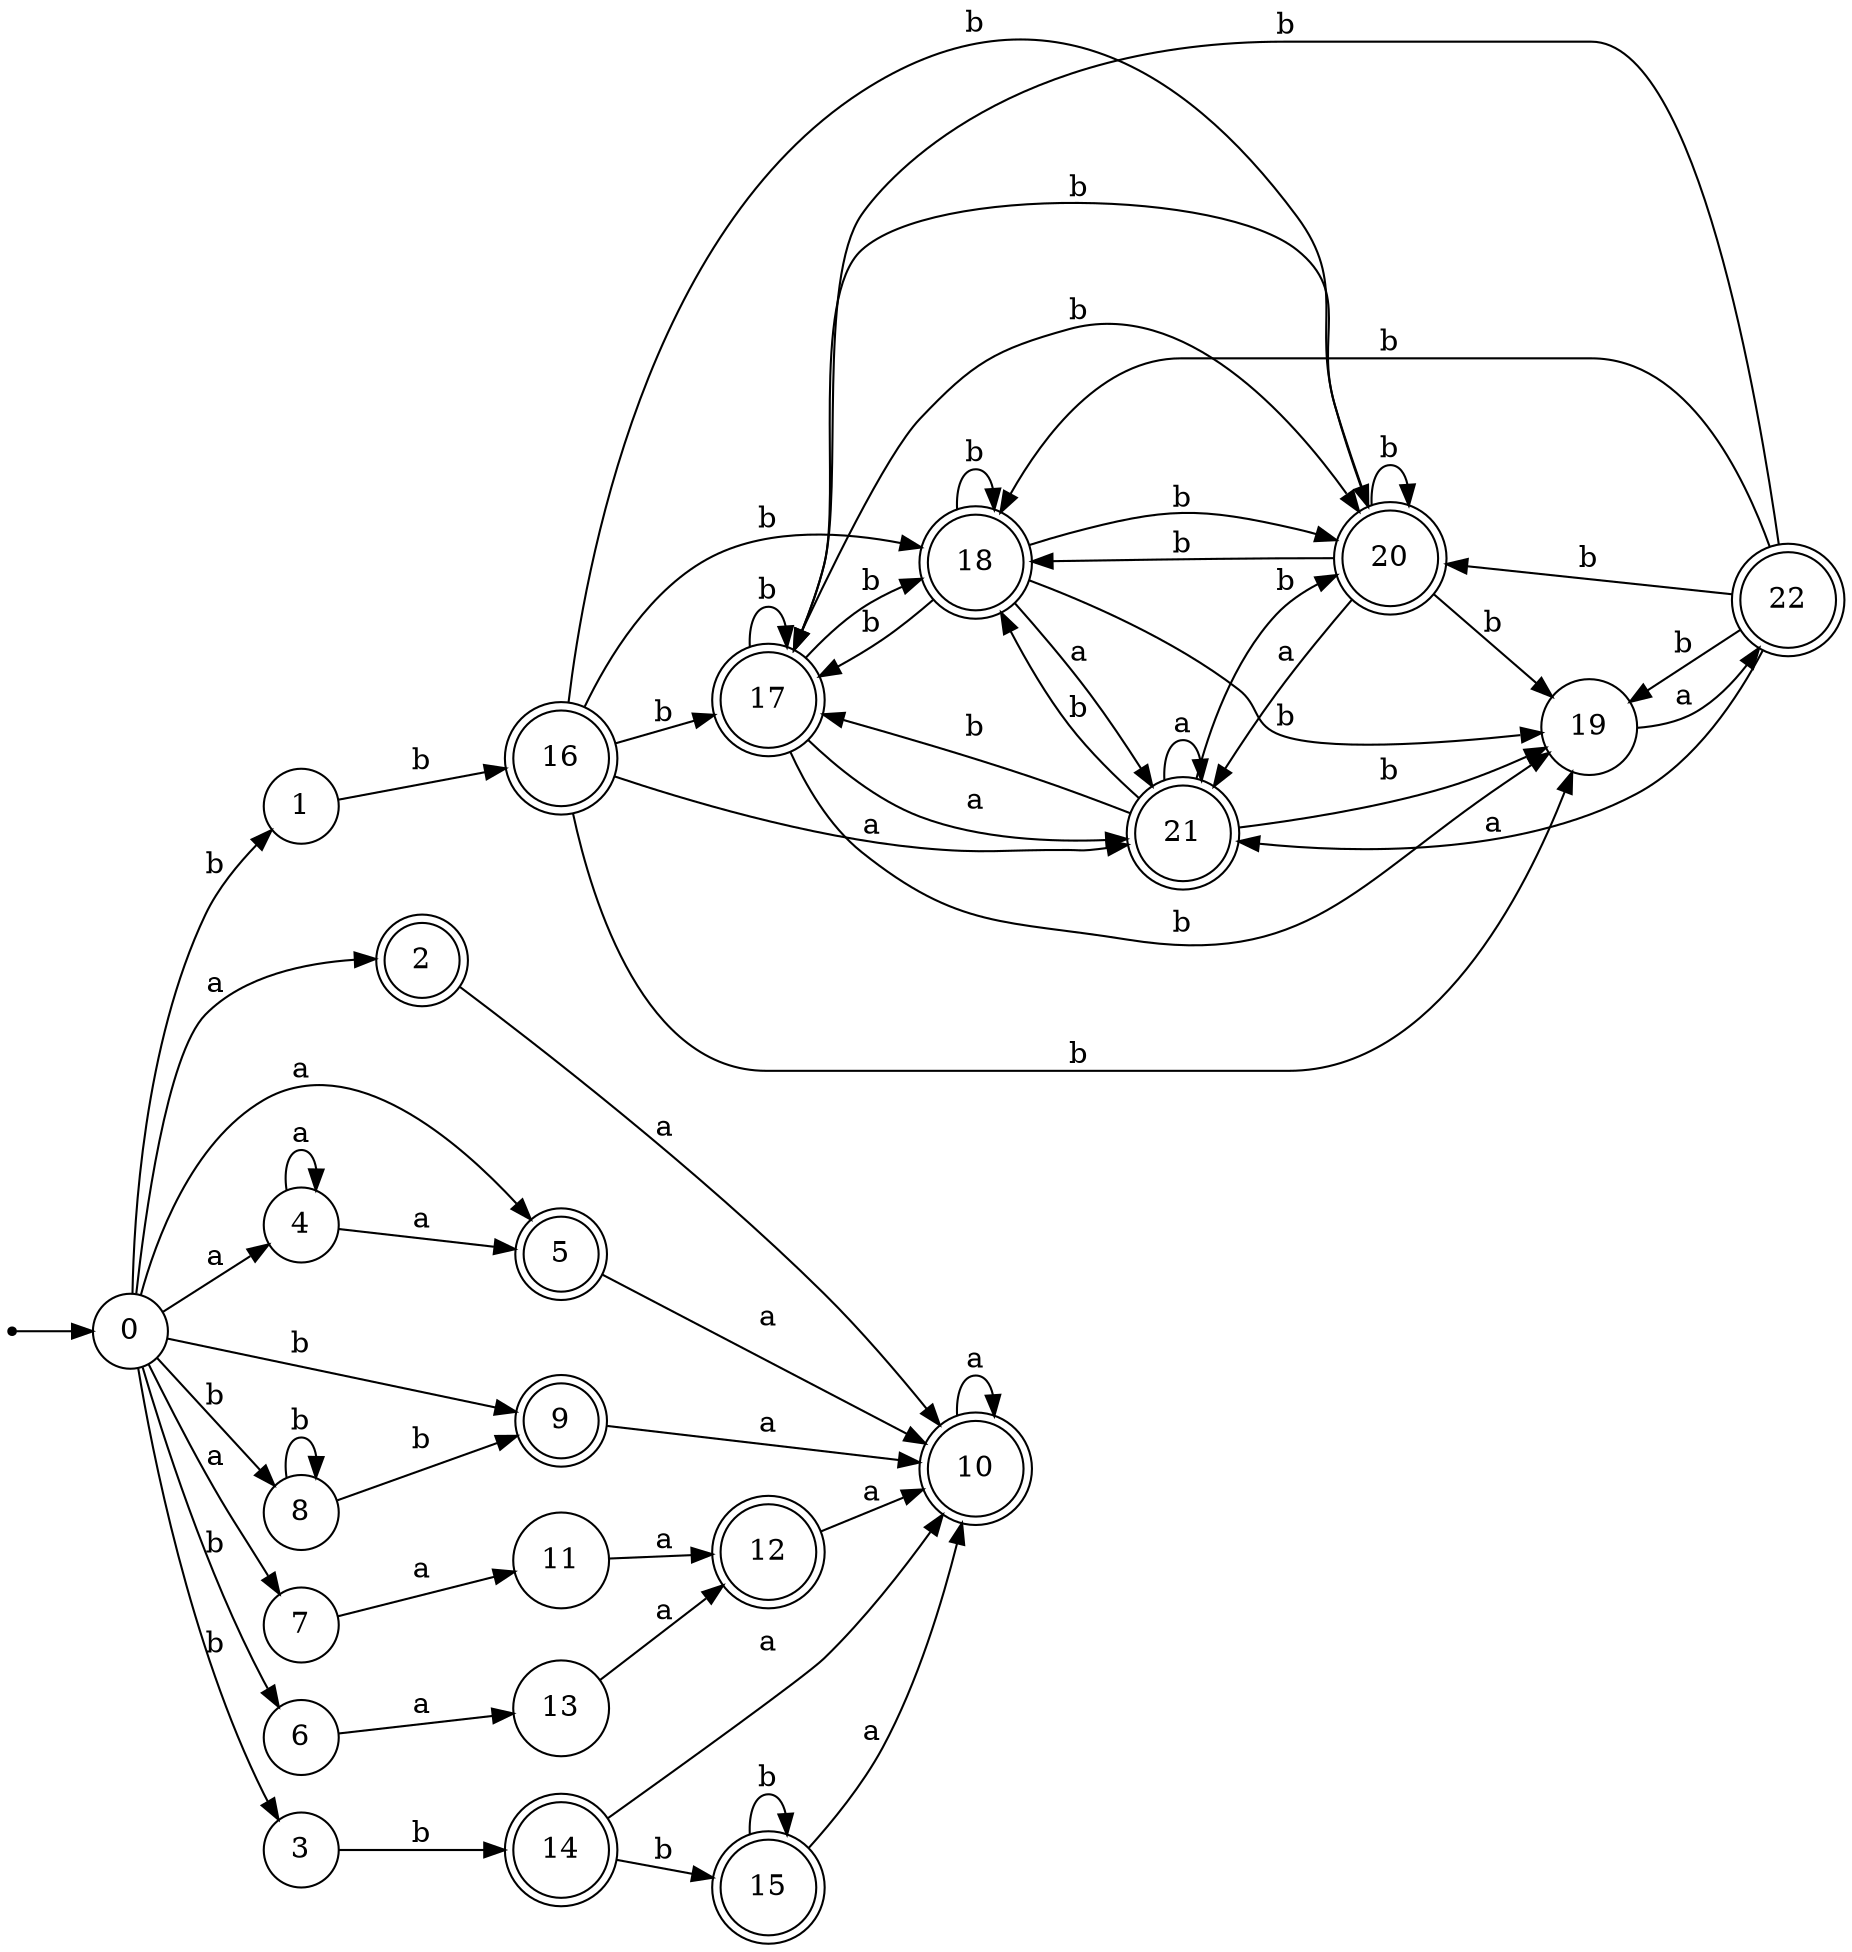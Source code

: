 digraph finite_state_machine {
rankdir=LR;
size="20,20";
node [shape = point]; "dummy0"
node [shape = circle]; "0";
"dummy0" -> "0";
node [shape = circle]; "1";
node [shape = doublecircle]; "2";node [shape = circle]; "3";
node [shape = circle]; "4";
node [shape = doublecircle]; "5";node [shape = circle]; "6";
node [shape = circle]; "7";
node [shape = circle]; "8";
node [shape = doublecircle]; "9";node [shape = doublecircle]; "10";node [shape = circle]; "11";
node [shape = doublecircle]; "12";node [shape = circle]; "13";
node [shape = doublecircle]; "14";node [shape = doublecircle]; "15";node [shape = doublecircle]; "16";node [shape = doublecircle]; "17";node [shape = doublecircle]; "18";node [shape = circle]; "19";
node [shape = doublecircle]; "20";node [shape = doublecircle]; "21";node [shape = doublecircle]; "22";"0" -> "1" [label = "b"];
 "0" -> "3" [label = "b"];
 "0" -> "6" [label = "b"];
 "0" -> "8" [label = "b"];
 "0" -> "9" [label = "b"];
 "0" -> "2" [label = "a"];
 "0" -> "4" [label = "a"];
 "0" -> "5" [label = "a"];
 "0" -> "7" [label = "a"];
 "9" -> "10" [label = "a"];
 "10" -> "10" [label = "a"];
 "8" -> "8" [label = "b"];
 "8" -> "9" [label = "b"];
 "7" -> "11" [label = "a"];
 "11" -> "12" [label = "a"];
 "12" -> "10" [label = "a"];
 "6" -> "13" [label = "a"];
 "13" -> "12" [label = "a"];
 "5" -> "10" [label = "a"];
 "4" -> "4" [label = "a"];
 "4" -> "5" [label = "a"];
 "3" -> "14" [label = "b"];
 "14" -> "15" [label = "b"];
 "14" -> "10" [label = "a"];
 "15" -> "15" [label = "b"];
 "15" -> "10" [label = "a"];
 "2" -> "10" [label = "a"];
 "1" -> "16" [label = "b"];
 "16" -> "17" [label = "b"];
 "16" -> "18" [label = "b"];
 "16" -> "19" [label = "b"];
 "16" -> "20" [label = "b"];
 "16" -> "21" [label = "a"];
 "21" -> "21" [label = "a"];
 "21" -> "17" [label = "b"];
 "21" -> "18" [label = "b"];
 "21" -> "19" [label = "b"];
 "21" -> "20" [label = "b"];
 "20" -> "17" [label = "b"];
 "20" -> "18" [label = "b"];
 "20" -> "19" [label = "b"];
 "20" -> "20" [label = "b"];
 "20" -> "21" [label = "a"];
 "19" -> "22" [label = "a"];
 "22" -> "17" [label = "b"];
 "22" -> "18" [label = "b"];
 "22" -> "19" [label = "b"];
 "22" -> "20" [label = "b"];
 "22" -> "21" [label = "a"];
 "18" -> "17" [label = "b"];
 "18" -> "18" [label = "b"];
 "18" -> "19" [label = "b"];
 "18" -> "20" [label = "b"];
 "18" -> "21" [label = "a"];
 "17" -> "17" [label = "b"];
 "17" -> "18" [label = "b"];
 "17" -> "19" [label = "b"];
 "17" -> "20" [label = "b"];
 "17" -> "21" [label = "a"];
 }
